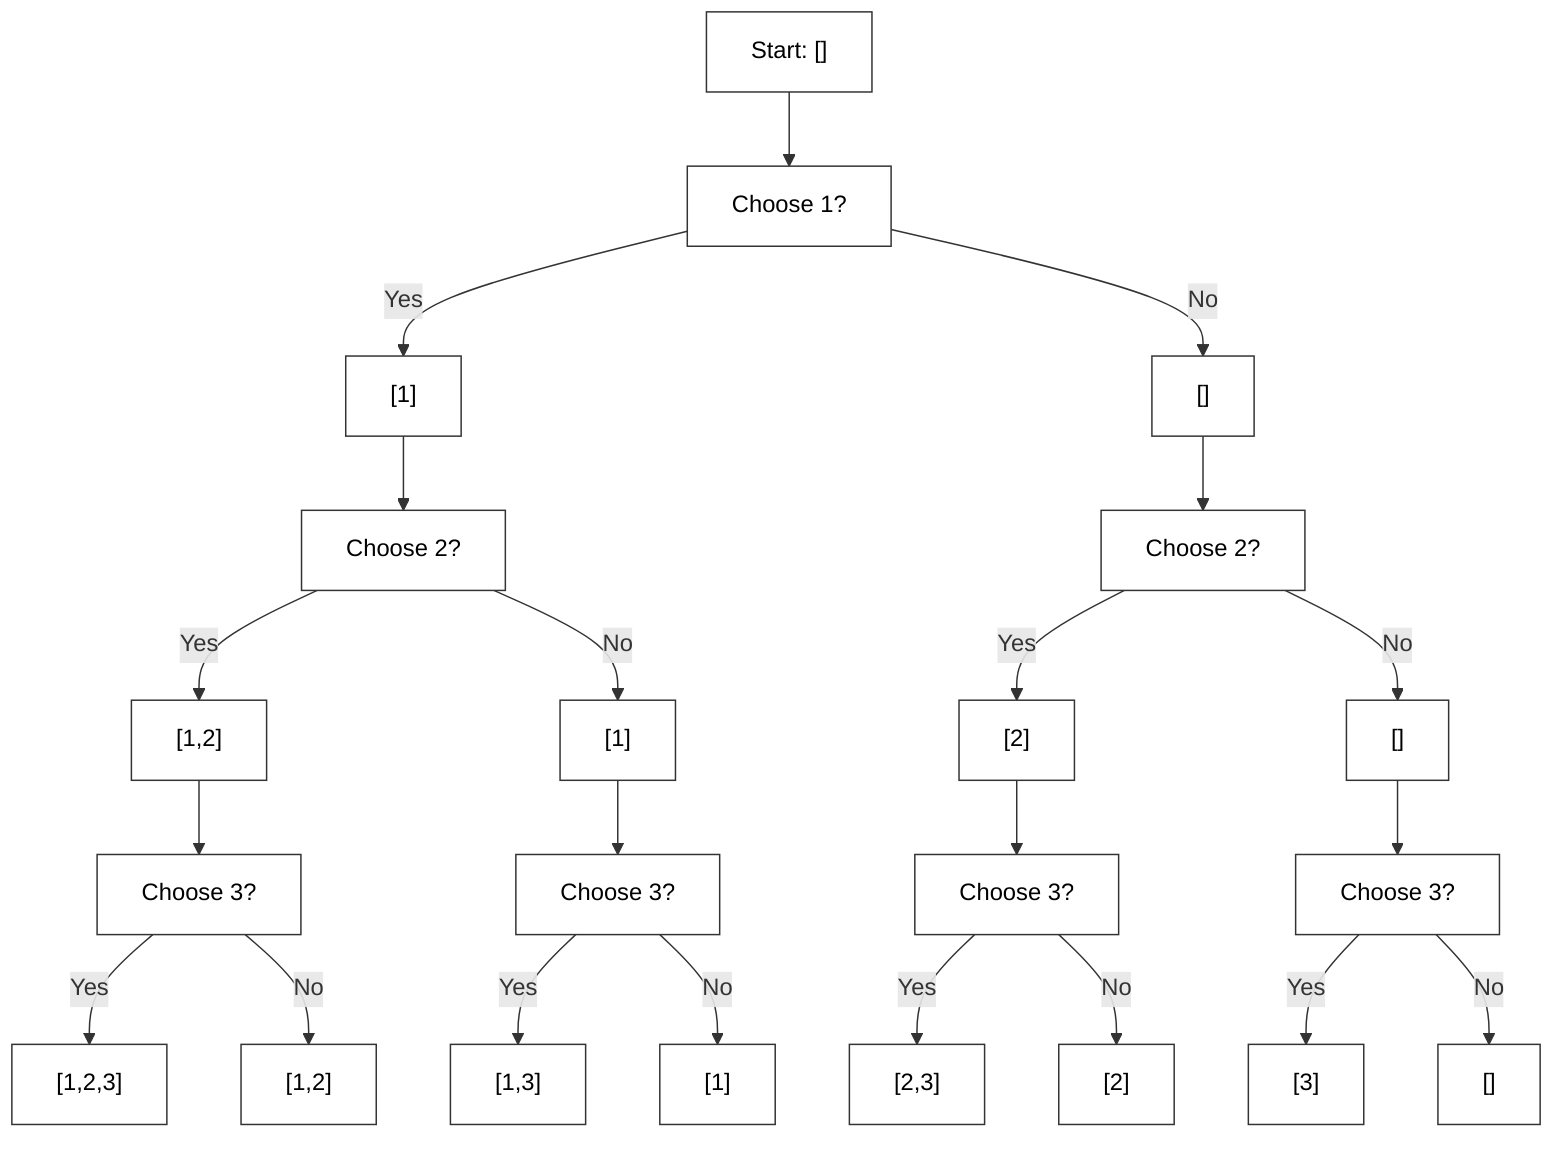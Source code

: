 graph TD
    A["Start: []"] --> B["Choose 1?"]

    B -->|"Yes"| C["[1]"]
    B -->|"No"| D["[]"]

    C --> E["Choose 2?"]
    D --> F["Choose 2?"]

    E -->|"Yes"| G["[1,2]"]
    E -->|"No"| H["[1]"]
    F -->|"Yes"| I["[2]"]
    F -->|"No"| J["[]"]

    G --> K["Choose 3?"]
    H --> L["Choose 3?"]
    I --> M["Choose 3?"]
    J --> N["Choose 3?"]

    K -->|"Yes"| O["[1,2,3]"]
    K -->|"No"| P["[1,2]"]
    L -->|"Yes"| Q["[1,3]"]
    L -->|"No"| R["[1]"]
    M -->|"Yes"| S["[2,3]"]
    M -->|"No"| T["[2]"]
    N -->|"Yes"| U["[3]"]
    N -->|"No"| V["[]"]

    classDef default fill:#FFFFFF,stroke:#333,stroke-width:1px,color:#000000;